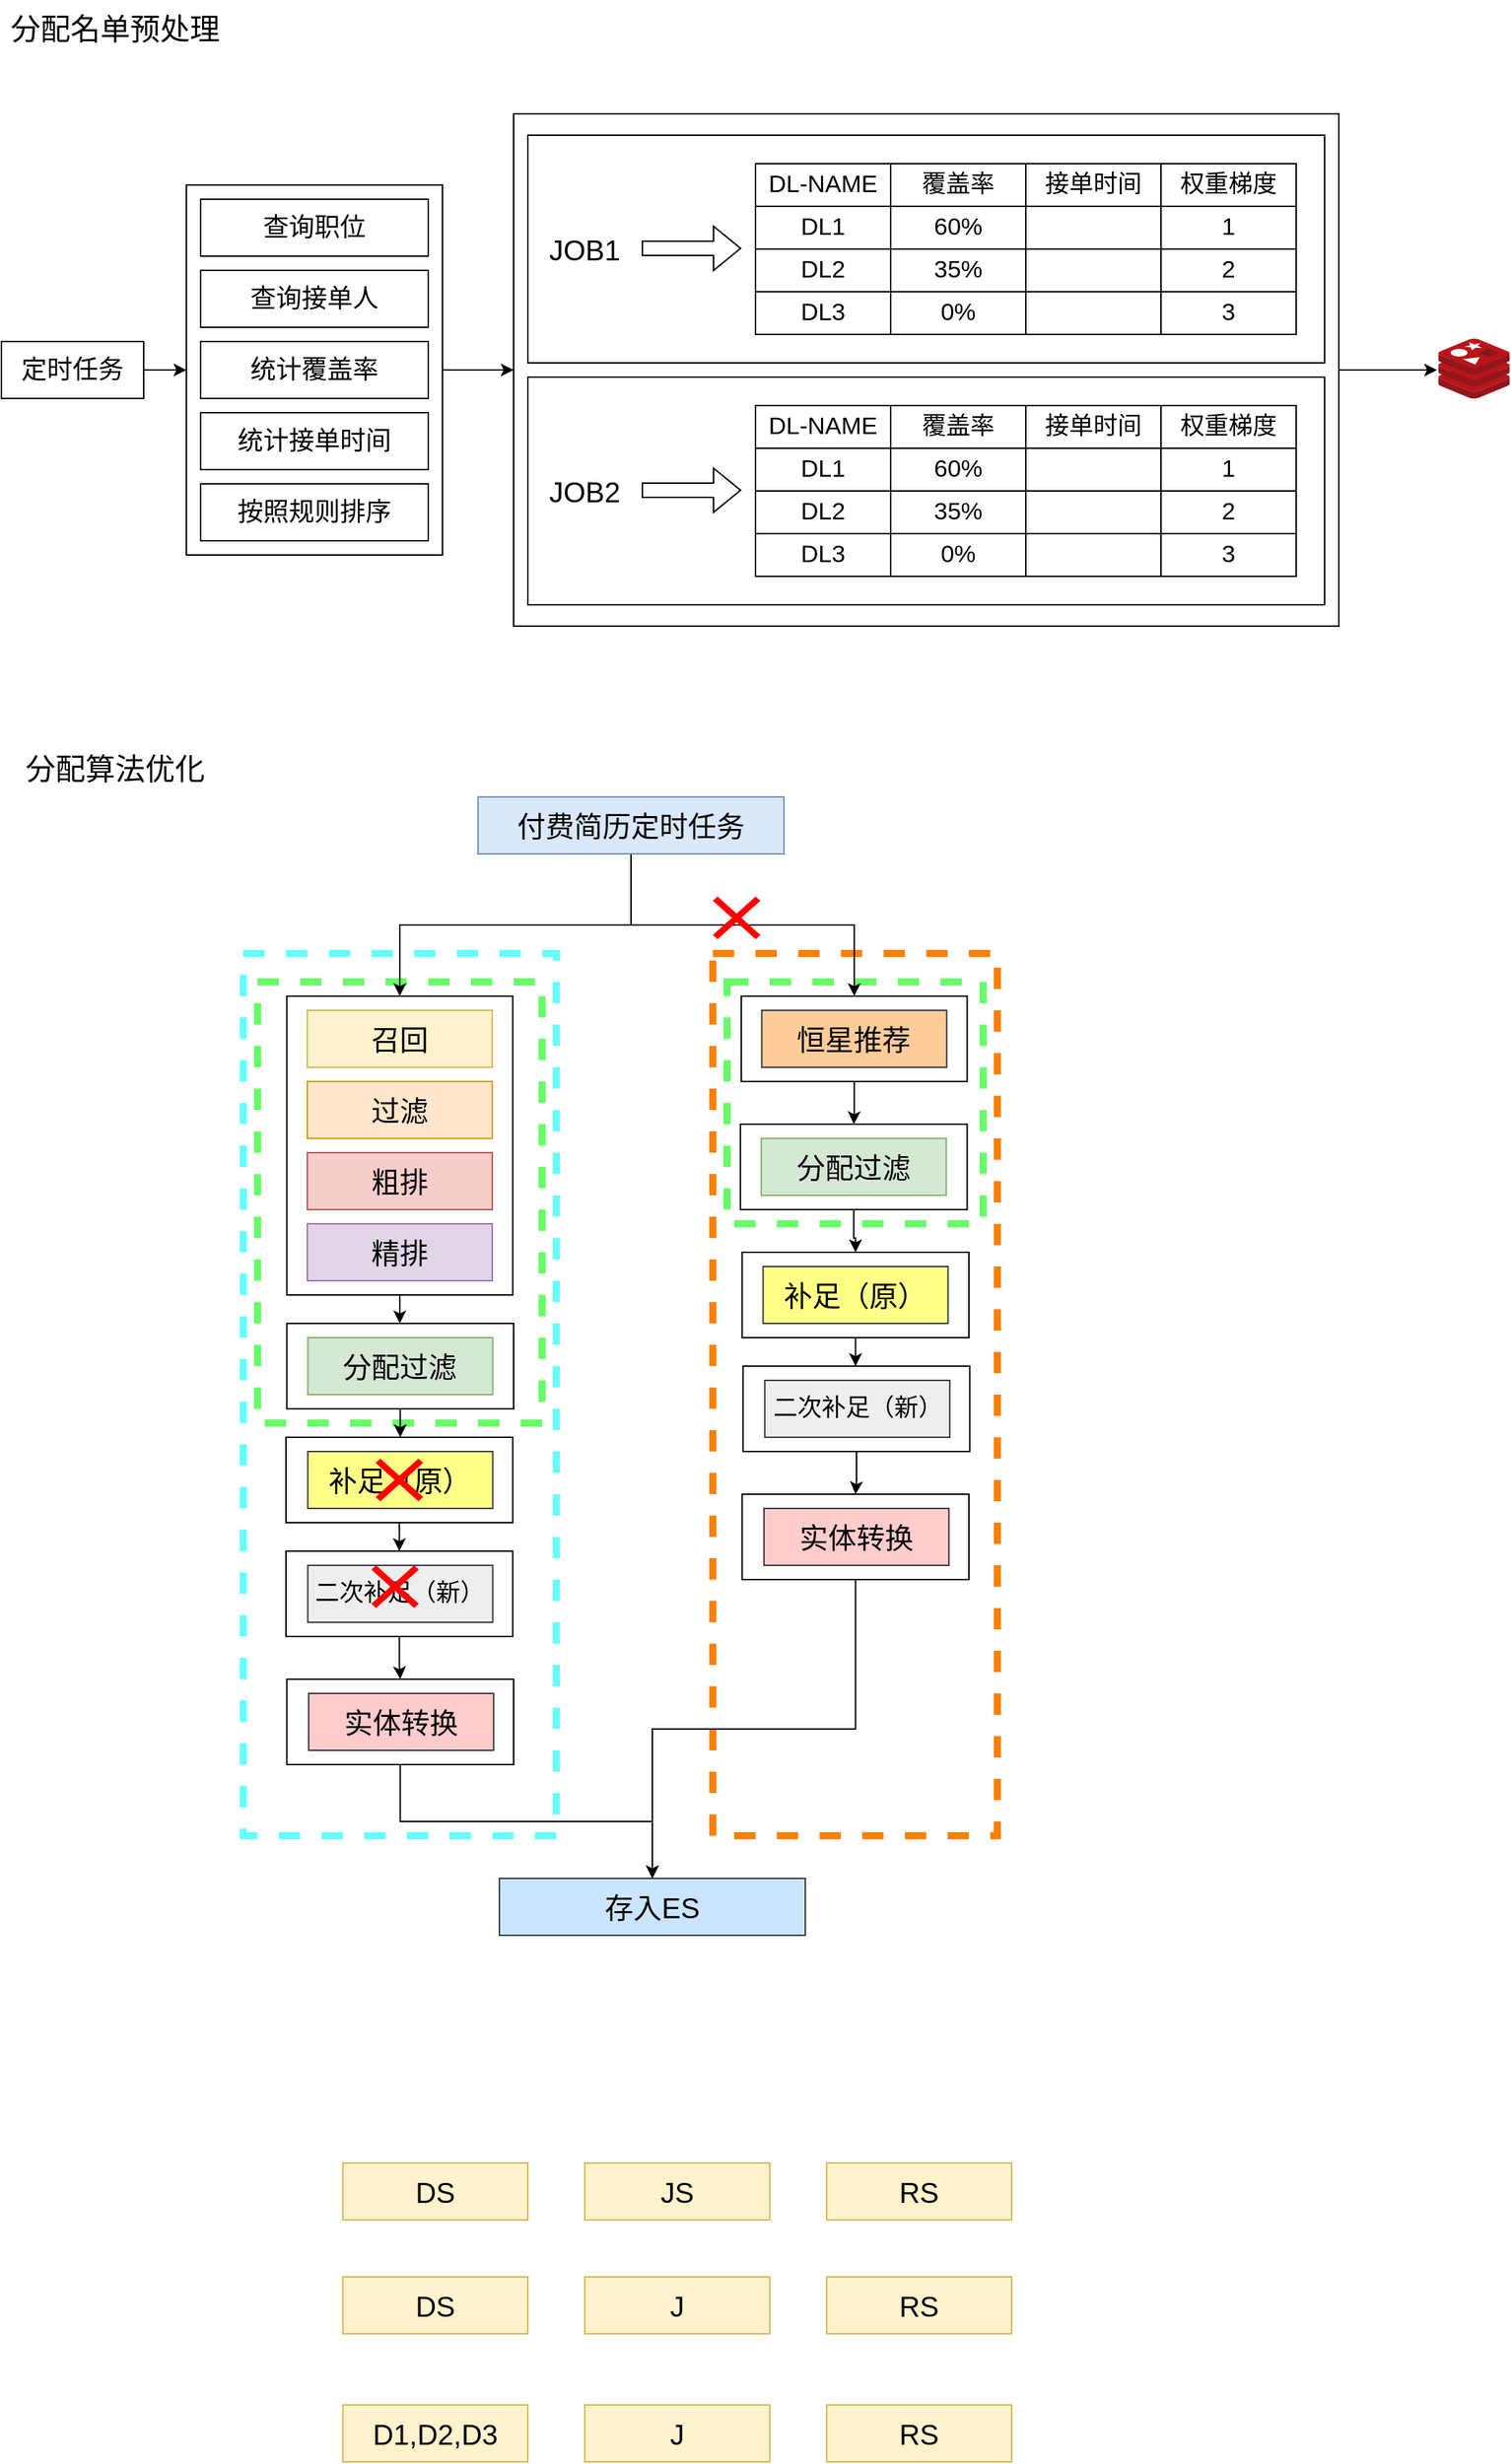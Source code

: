 <mxfile version="22.1.15" type="github">
  <diagram name="第 1 页" id="Q_Wd2wQ4jvAic-b9EHcg">
    <mxGraphModel dx="2234" dy="786" grid="1" gridSize="10" guides="1" tooltips="1" connect="1" arrows="1" fold="1" page="0" pageScale="1" pageWidth="827" pageHeight="1169" math="0" shadow="0">
      <root>
        <mxCell id="0" />
        <mxCell id="1" parent="0" />
        <mxCell id="gG6bIh2o6H1z2xXKk9VF-80" value="" style="rounded=0;whiteSpace=wrap;html=1;" parent="1" vertex="1">
          <mxGeometry x="-440" y="160" width="580" height="360" as="geometry" />
        </mxCell>
        <mxCell id="gG6bIh2o6H1z2xXKk9VF-23" value="" style="edgeStyle=orthogonalEdgeStyle;rounded=0;orthogonalLoop=1;jettySize=auto;html=1;" parent="1" source="gG6bIh2o6H1z2xXKk9VF-21" target="gG6bIh2o6H1z2xXKk9VF-22" edge="1">
          <mxGeometry relative="1" as="geometry" />
        </mxCell>
        <mxCell id="gG6bIh2o6H1z2xXKk9VF-21" value="定时任务" style="rounded=0;whiteSpace=wrap;html=1;fontSize=18;" parent="1" vertex="1">
          <mxGeometry x="-800" y="320" width="100" height="40" as="geometry" />
        </mxCell>
        <mxCell id="gG6bIh2o6H1z2xXKk9VF-84" style="edgeStyle=orthogonalEdgeStyle;rounded=0;orthogonalLoop=1;jettySize=auto;html=1;entryX=0;entryY=0.5;entryDx=0;entryDy=0;" parent="1" source="gG6bIh2o6H1z2xXKk9VF-22" target="gG6bIh2o6H1z2xXKk9VF-80" edge="1">
          <mxGeometry relative="1" as="geometry" />
        </mxCell>
        <mxCell id="gG6bIh2o6H1z2xXKk9VF-22" value="" style="rounded=0;whiteSpace=wrap;html=1;fontSize=18;" parent="1" vertex="1">
          <mxGeometry x="-670" y="210" width="180" height="260" as="geometry" />
        </mxCell>
        <mxCell id="gG6bIh2o6H1z2xXKk9VF-30" value="查询职位" style="rounded=0;whiteSpace=wrap;html=1;fontSize=18;" parent="1" vertex="1">
          <mxGeometry x="-660" y="220" width="160" height="40" as="geometry" />
        </mxCell>
        <mxCell id="gG6bIh2o6H1z2xXKk9VF-31" value="查询接单人" style="rounded=0;whiteSpace=wrap;html=1;fontSize=18;" parent="1" vertex="1">
          <mxGeometry x="-660" y="270" width="160" height="40" as="geometry" />
        </mxCell>
        <mxCell id="gG6bIh2o6H1z2xXKk9VF-32" value="统计覆盖率" style="rounded=0;whiteSpace=wrap;html=1;fontSize=18;" parent="1" vertex="1">
          <mxGeometry x="-660" y="320" width="160" height="40" as="geometry" />
        </mxCell>
        <mxCell id="gG6bIh2o6H1z2xXKk9VF-33" value="统计接单时间" style="rounded=0;whiteSpace=wrap;html=1;fontSize=18;" parent="1" vertex="1">
          <mxGeometry x="-660" y="370" width="160" height="40" as="geometry" />
        </mxCell>
        <mxCell id="gG6bIh2o6H1z2xXKk9VF-34" value="按照规则排序" style="rounded=0;whiteSpace=wrap;html=1;fontSize=18;" parent="1" vertex="1">
          <mxGeometry x="-660" y="420" width="160" height="40" as="geometry" />
        </mxCell>
        <mxCell id="gG6bIh2o6H1z2xXKk9VF-83" value="" style="group" parent="1" vertex="1" connectable="0">
          <mxGeometry x="-430" y="175" width="580" height="350" as="geometry" />
        </mxCell>
        <mxCell id="gG6bIh2o6H1z2xXKk9VF-58" value="" style="group" parent="gG6bIh2o6H1z2xXKk9VF-83" vertex="1" connectable="0">
          <mxGeometry width="580" height="350" as="geometry" />
        </mxCell>
        <mxCell id="gG6bIh2o6H1z2xXKk9VF-35" value="" style="rounded=0;whiteSpace=wrap;html=1;" parent="gG6bIh2o6H1z2xXKk9VF-58" vertex="1">
          <mxGeometry width="560" height="160" as="geometry" />
        </mxCell>
        <mxCell id="gG6bIh2o6H1z2xXKk9VF-19" value="" style="group" parent="gG6bIh2o6H1z2xXKk9VF-58" vertex="1" connectable="0">
          <mxGeometry x="160" y="20" width="380" height="120" as="geometry" />
        </mxCell>
        <mxCell id="gG6bIh2o6H1z2xXKk9VF-2" value="DL-NAME" style="rounded=0;whiteSpace=wrap;html=1;fontSize=17;" parent="gG6bIh2o6H1z2xXKk9VF-19" vertex="1">
          <mxGeometry width="95.0" height="30" as="geometry" />
        </mxCell>
        <mxCell id="gG6bIh2o6H1z2xXKk9VF-3" value="覆盖率" style="rounded=0;whiteSpace=wrap;html=1;fontSize=17;" parent="gG6bIh2o6H1z2xXKk9VF-19" vertex="1">
          <mxGeometry x="95.0" width="95.0" height="30" as="geometry" />
        </mxCell>
        <mxCell id="gG6bIh2o6H1z2xXKk9VF-4" value="接单时间" style="rounded=0;whiteSpace=wrap;html=1;fontSize=17;" parent="gG6bIh2o6H1z2xXKk9VF-19" vertex="1">
          <mxGeometry x="190.0" width="95.0" height="30" as="geometry" />
        </mxCell>
        <mxCell id="gG6bIh2o6H1z2xXKk9VF-5" value="权重梯度" style="rounded=0;whiteSpace=wrap;html=1;fontSize=17;" parent="gG6bIh2o6H1z2xXKk9VF-19" vertex="1">
          <mxGeometry x="285" width="95.0" height="30" as="geometry" />
        </mxCell>
        <mxCell id="gG6bIh2o6H1z2xXKk9VF-7" value="DL1" style="rounded=0;whiteSpace=wrap;html=1;fontSize=17;" parent="gG6bIh2o6H1z2xXKk9VF-19" vertex="1">
          <mxGeometry y="30" width="95.0" height="30" as="geometry" />
        </mxCell>
        <mxCell id="gG6bIh2o6H1z2xXKk9VF-8" value="60%" style="rounded=0;whiteSpace=wrap;html=1;fontSize=17;" parent="gG6bIh2o6H1z2xXKk9VF-19" vertex="1">
          <mxGeometry x="95.0" y="30" width="95.0" height="30" as="geometry" />
        </mxCell>
        <mxCell id="gG6bIh2o6H1z2xXKk9VF-9" value="" style="rounded=0;whiteSpace=wrap;html=1;fontSize=17;" parent="gG6bIh2o6H1z2xXKk9VF-19" vertex="1">
          <mxGeometry x="190.0" y="30" width="95.0" height="30" as="geometry" />
        </mxCell>
        <mxCell id="gG6bIh2o6H1z2xXKk9VF-10" value="1" style="rounded=0;whiteSpace=wrap;html=1;fontSize=17;" parent="gG6bIh2o6H1z2xXKk9VF-19" vertex="1">
          <mxGeometry x="285" y="30" width="95.0" height="30" as="geometry" />
        </mxCell>
        <mxCell id="gG6bIh2o6H1z2xXKk9VF-11" value="DL2" style="rounded=0;whiteSpace=wrap;html=1;fontSize=17;" parent="gG6bIh2o6H1z2xXKk9VF-19" vertex="1">
          <mxGeometry y="60" width="95.0" height="30" as="geometry" />
        </mxCell>
        <mxCell id="gG6bIh2o6H1z2xXKk9VF-12" value="35%" style="rounded=0;whiteSpace=wrap;html=1;fontSize=17;" parent="gG6bIh2o6H1z2xXKk9VF-19" vertex="1">
          <mxGeometry x="95.0" y="60" width="95.0" height="30" as="geometry" />
        </mxCell>
        <mxCell id="gG6bIh2o6H1z2xXKk9VF-13" value="" style="rounded=0;whiteSpace=wrap;html=1;fontSize=17;" parent="gG6bIh2o6H1z2xXKk9VF-19" vertex="1">
          <mxGeometry x="190" y="60" width="95" height="30" as="geometry" />
        </mxCell>
        <mxCell id="gG6bIh2o6H1z2xXKk9VF-14" value="2" style="rounded=0;whiteSpace=wrap;html=1;fontSize=17;" parent="gG6bIh2o6H1z2xXKk9VF-19" vertex="1">
          <mxGeometry x="285" y="60" width="95.0" height="30" as="geometry" />
        </mxCell>
        <mxCell id="gG6bIh2o6H1z2xXKk9VF-15" value="DL3" style="rounded=0;whiteSpace=wrap;html=1;fontSize=17;" parent="gG6bIh2o6H1z2xXKk9VF-19" vertex="1">
          <mxGeometry y="90" width="95.0" height="30" as="geometry" />
        </mxCell>
        <mxCell id="gG6bIh2o6H1z2xXKk9VF-16" value="0%" style="rounded=0;whiteSpace=wrap;html=1;fontSize=17;" parent="gG6bIh2o6H1z2xXKk9VF-19" vertex="1">
          <mxGeometry x="95.0" y="90" width="95.0" height="30" as="geometry" />
        </mxCell>
        <mxCell id="gG6bIh2o6H1z2xXKk9VF-17" value="" style="rounded=0;whiteSpace=wrap;html=1;fontSize=17;" parent="gG6bIh2o6H1z2xXKk9VF-19" vertex="1">
          <mxGeometry x="190.0" y="90" width="95.0" height="30" as="geometry" />
        </mxCell>
        <mxCell id="gG6bIh2o6H1z2xXKk9VF-18" value="3" style="rounded=0;whiteSpace=wrap;html=1;fontSize=17;" parent="gG6bIh2o6H1z2xXKk9VF-19" vertex="1">
          <mxGeometry x="285" y="90" width="95.0" height="30" as="geometry" />
        </mxCell>
        <mxCell id="gG6bIh2o6H1z2xXKk9VF-36" value="JOB1" style="text;html=1;strokeColor=none;fillColor=none;align=center;verticalAlign=middle;whiteSpace=wrap;rounded=0;fontSize=20;" parent="gG6bIh2o6H1z2xXKk9VF-58" vertex="1">
          <mxGeometry x="10" y="65" width="60" height="30" as="geometry" />
        </mxCell>
        <mxCell id="gG6bIh2o6H1z2xXKk9VF-37" value="" style="shape=flexArrow;endArrow=classic;html=1;rounded=0;entryX=0.321;entryY=0.594;entryDx=0;entryDy=0;entryPerimeter=0;" parent="gG6bIh2o6H1z2xXKk9VF-58" edge="1">
          <mxGeometry width="50" height="50" relative="1" as="geometry">
            <mxPoint x="80" y="79.5" as="sourcePoint" />
            <mxPoint x="150.01" y="79.54" as="targetPoint" />
          </mxGeometry>
        </mxCell>
        <mxCell id="gG6bIh2o6H1z2xXKk9VF-59" value="" style="group" parent="gG6bIh2o6H1z2xXKk9VF-83" vertex="1" connectable="0">
          <mxGeometry y="170" width="560" height="160" as="geometry" />
        </mxCell>
        <mxCell id="gG6bIh2o6H1z2xXKk9VF-60" value="" style="rounded=0;whiteSpace=wrap;html=1;" parent="gG6bIh2o6H1z2xXKk9VF-59" vertex="1">
          <mxGeometry width="560" height="160" as="geometry" />
        </mxCell>
        <mxCell id="gG6bIh2o6H1z2xXKk9VF-61" value="" style="group" parent="gG6bIh2o6H1z2xXKk9VF-59" vertex="1" connectable="0">
          <mxGeometry x="160" y="20" width="380" height="120" as="geometry" />
        </mxCell>
        <mxCell id="gG6bIh2o6H1z2xXKk9VF-62" value="DL-NAME" style="rounded=0;whiteSpace=wrap;html=1;fontSize=17;" parent="gG6bIh2o6H1z2xXKk9VF-61" vertex="1">
          <mxGeometry width="95.0" height="30" as="geometry" />
        </mxCell>
        <mxCell id="gG6bIh2o6H1z2xXKk9VF-63" value="覆盖率" style="rounded=0;whiteSpace=wrap;html=1;fontSize=17;" parent="gG6bIh2o6H1z2xXKk9VF-61" vertex="1">
          <mxGeometry x="95.0" width="95.0" height="30" as="geometry" />
        </mxCell>
        <mxCell id="gG6bIh2o6H1z2xXKk9VF-64" value="接单时间" style="rounded=0;whiteSpace=wrap;html=1;fontSize=17;" parent="gG6bIh2o6H1z2xXKk9VF-61" vertex="1">
          <mxGeometry x="190.0" width="95.0" height="30" as="geometry" />
        </mxCell>
        <mxCell id="gG6bIh2o6H1z2xXKk9VF-65" value="权重梯度" style="rounded=0;whiteSpace=wrap;html=1;fontSize=17;" parent="gG6bIh2o6H1z2xXKk9VF-61" vertex="1">
          <mxGeometry x="285" width="95.0" height="30" as="geometry" />
        </mxCell>
        <mxCell id="gG6bIh2o6H1z2xXKk9VF-66" value="DL1" style="rounded=0;whiteSpace=wrap;html=1;fontSize=17;" parent="gG6bIh2o6H1z2xXKk9VF-61" vertex="1">
          <mxGeometry y="30" width="95.0" height="30" as="geometry" />
        </mxCell>
        <mxCell id="gG6bIh2o6H1z2xXKk9VF-67" value="60%" style="rounded=0;whiteSpace=wrap;html=1;fontSize=17;" parent="gG6bIh2o6H1z2xXKk9VF-61" vertex="1">
          <mxGeometry x="95.0" y="30" width="95.0" height="30" as="geometry" />
        </mxCell>
        <mxCell id="gG6bIh2o6H1z2xXKk9VF-68" value="" style="rounded=0;whiteSpace=wrap;html=1;fontSize=17;" parent="gG6bIh2o6H1z2xXKk9VF-61" vertex="1">
          <mxGeometry x="190.0" y="30" width="95.0" height="30" as="geometry" />
        </mxCell>
        <mxCell id="gG6bIh2o6H1z2xXKk9VF-69" value="1" style="rounded=0;whiteSpace=wrap;html=1;fontSize=17;" parent="gG6bIh2o6H1z2xXKk9VF-61" vertex="1">
          <mxGeometry x="285" y="30" width="95.0" height="30" as="geometry" />
        </mxCell>
        <mxCell id="gG6bIh2o6H1z2xXKk9VF-70" value="DL2" style="rounded=0;whiteSpace=wrap;html=1;fontSize=17;" parent="gG6bIh2o6H1z2xXKk9VF-61" vertex="1">
          <mxGeometry y="60" width="95.0" height="30" as="geometry" />
        </mxCell>
        <mxCell id="gG6bIh2o6H1z2xXKk9VF-71" value="35%" style="rounded=0;whiteSpace=wrap;html=1;fontSize=17;" parent="gG6bIh2o6H1z2xXKk9VF-61" vertex="1">
          <mxGeometry x="95.0" y="60" width="95.0" height="30" as="geometry" />
        </mxCell>
        <mxCell id="gG6bIh2o6H1z2xXKk9VF-72" value="" style="rounded=0;whiteSpace=wrap;html=1;fontSize=17;" parent="gG6bIh2o6H1z2xXKk9VF-61" vertex="1">
          <mxGeometry x="190" y="60" width="95" height="30" as="geometry" />
        </mxCell>
        <mxCell id="gG6bIh2o6H1z2xXKk9VF-73" value="2" style="rounded=0;whiteSpace=wrap;html=1;fontSize=17;" parent="gG6bIh2o6H1z2xXKk9VF-61" vertex="1">
          <mxGeometry x="285" y="60" width="95.0" height="30" as="geometry" />
        </mxCell>
        <mxCell id="gG6bIh2o6H1z2xXKk9VF-74" value="DL3" style="rounded=0;whiteSpace=wrap;html=1;fontSize=17;" parent="gG6bIh2o6H1z2xXKk9VF-61" vertex="1">
          <mxGeometry y="90" width="95.0" height="30" as="geometry" />
        </mxCell>
        <mxCell id="gG6bIh2o6H1z2xXKk9VF-75" value="0%" style="rounded=0;whiteSpace=wrap;html=1;fontSize=17;" parent="gG6bIh2o6H1z2xXKk9VF-61" vertex="1">
          <mxGeometry x="95.0" y="90" width="95.0" height="30" as="geometry" />
        </mxCell>
        <mxCell id="gG6bIh2o6H1z2xXKk9VF-76" value="" style="rounded=0;whiteSpace=wrap;html=1;fontSize=17;" parent="gG6bIh2o6H1z2xXKk9VF-61" vertex="1">
          <mxGeometry x="190.0" y="90" width="95.0" height="30" as="geometry" />
        </mxCell>
        <mxCell id="gG6bIh2o6H1z2xXKk9VF-77" value="3" style="rounded=0;whiteSpace=wrap;html=1;fontSize=17;" parent="gG6bIh2o6H1z2xXKk9VF-61" vertex="1">
          <mxGeometry x="285" y="90" width="95.0" height="30" as="geometry" />
        </mxCell>
        <mxCell id="gG6bIh2o6H1z2xXKk9VF-78" value="JOB2" style="text;html=1;strokeColor=none;fillColor=none;align=center;verticalAlign=middle;whiteSpace=wrap;rounded=0;fontSize=20;" parent="gG6bIh2o6H1z2xXKk9VF-59" vertex="1">
          <mxGeometry x="10" y="65" width="60" height="30" as="geometry" />
        </mxCell>
        <mxCell id="gG6bIh2o6H1z2xXKk9VF-79" value="" style="shape=flexArrow;endArrow=classic;html=1;rounded=0;entryX=0.321;entryY=0.594;entryDx=0;entryDy=0;entryPerimeter=0;" parent="gG6bIh2o6H1z2xXKk9VF-59" edge="1">
          <mxGeometry width="50" height="50" relative="1" as="geometry">
            <mxPoint x="80" y="79.5" as="sourcePoint" />
            <mxPoint x="150.01" y="79.54" as="targetPoint" />
          </mxGeometry>
        </mxCell>
        <mxCell id="gG6bIh2o6H1z2xXKk9VF-87" value="" style="image;sketch=0;aspect=fixed;html=1;points=[];align=center;fontSize=12;image=img/lib/mscae/Cache_Redis_Product.svg;" parent="1" vertex="1">
          <mxGeometry x="210" y="318" width="50" height="42" as="geometry" />
        </mxCell>
        <mxCell id="gG6bIh2o6H1z2xXKk9VF-89" style="edgeStyle=orthogonalEdgeStyle;rounded=0;orthogonalLoop=1;jettySize=auto;html=1;entryX=-0.02;entryY=0.524;entryDx=0;entryDy=0;entryPerimeter=0;" parent="1" source="gG6bIh2o6H1z2xXKk9VF-80" target="gG6bIh2o6H1z2xXKk9VF-87" edge="1">
          <mxGeometry relative="1" as="geometry" />
        </mxCell>
        <mxCell id="gG6bIh2o6H1z2xXKk9VF-91" value="分配名单预处理" style="text;html=1;strokeColor=none;fillColor=none;align=center;verticalAlign=middle;whiteSpace=wrap;rounded=0;fontSize=21;" parent="1" vertex="1">
          <mxGeometry x="-800" y="80" width="160" height="40" as="geometry" />
        </mxCell>
        <mxCell id="gG6bIh2o6H1z2xXKk9VF-92" value="分配算法优化" style="text;html=1;strokeColor=none;fillColor=none;align=center;verticalAlign=middle;whiteSpace=wrap;rounded=0;fontSize=21;" parent="1" vertex="1">
          <mxGeometry x="-800" y="600" width="160" height="40" as="geometry" />
        </mxCell>
        <mxCell id="gG6bIh2o6H1z2xXKk9VF-93" value="" style="rounded=0;whiteSpace=wrap;html=1;fontSize=20;dashed=1;strokeWidth=5;strokeColor=#FF8000;" parent="1" vertex="1">
          <mxGeometry x="-300" y="750" width="200" height="620" as="geometry" />
        </mxCell>
        <mxCell id="gG6bIh2o6H1z2xXKk9VF-94" value="" style="rounded=0;whiteSpace=wrap;html=1;fontSize=20;dashed=1;strokeWidth=5;strokeColor=#66FF66;" parent="1" vertex="1">
          <mxGeometry x="-290" y="770" width="180" height="170" as="geometry" />
        </mxCell>
        <mxCell id="gG6bIh2o6H1z2xXKk9VF-95" value="" style="rounded=0;whiteSpace=wrap;html=1;fontSize=20;dashed=1;strokeWidth=5;strokeColor=#66FFFF;" parent="1" vertex="1">
          <mxGeometry x="-630" y="750" width="220" height="620" as="geometry" />
        </mxCell>
        <mxCell id="gG6bIh2o6H1z2xXKk9VF-96" value="" style="rounded=0;whiteSpace=wrap;html=1;fontSize=20;dashed=1;strokeWidth=5;strokeColor=#66FF66;" parent="1" vertex="1">
          <mxGeometry x="-620" y="770" width="200" height="310" as="geometry" />
        </mxCell>
        <mxCell id="gG6bIh2o6H1z2xXKk9VF-97" style="edgeStyle=orthogonalEdgeStyle;rounded=0;orthogonalLoop=1;jettySize=auto;html=1;entryX=0.5;entryY=0;entryDx=0;entryDy=0;fontSize=20;" parent="1" source="gG6bIh2o6H1z2xXKk9VF-99" target="gG6bIh2o6H1z2xXKk9VF-101" edge="1">
          <mxGeometry relative="1" as="geometry" />
        </mxCell>
        <mxCell id="gG6bIh2o6H1z2xXKk9VF-98" style="edgeStyle=orthogonalEdgeStyle;rounded=0;orthogonalLoop=1;jettySize=auto;html=1;fontSize=20;" parent="1" source="gG6bIh2o6H1z2xXKk9VF-99" target="gG6bIh2o6H1z2xXKk9VF-110" edge="1">
          <mxGeometry relative="1" as="geometry" />
        </mxCell>
        <mxCell id="gG6bIh2o6H1z2xXKk9VF-99" value="付费简历定时任务" style="rounded=0;whiteSpace=wrap;html=1;fontSize=20;fillColor=#dae8fc;strokeColor=#6c8ebf;" parent="1" vertex="1">
          <mxGeometry x="-465" y="640" width="215" height="40" as="geometry" />
        </mxCell>
        <mxCell id="gG6bIh2o6H1z2xXKk9VF-100" style="edgeStyle=orthogonalEdgeStyle;rounded=0;orthogonalLoop=1;jettySize=auto;html=1;fontSize=20;" parent="1" source="gG6bIh2o6H1z2xXKk9VF-101" target="gG6bIh2o6H1z2xXKk9VF-107" edge="1">
          <mxGeometry relative="1" as="geometry" />
        </mxCell>
        <mxCell id="gG6bIh2o6H1z2xXKk9VF-101" value="" style="rounded=0;whiteSpace=wrap;html=1;fontSize=20;" parent="1" vertex="1">
          <mxGeometry x="-599.37" y="780" width="158.75" height="210" as="geometry" />
        </mxCell>
        <mxCell id="gG6bIh2o6H1z2xXKk9VF-102" value="召回" style="rounded=0;whiteSpace=wrap;html=1;fontSize=20;fillColor=#fff2cc;strokeColor=#d6b656;" parent="1" vertex="1">
          <mxGeometry x="-584.99" y="790" width="130" height="40" as="geometry" />
        </mxCell>
        <mxCell id="gG6bIh2o6H1z2xXKk9VF-103" value="过滤" style="rounded=0;whiteSpace=wrap;html=1;fontSize=20;fillColor=#ffe6cc;strokeColor=#d79b00;" parent="1" vertex="1">
          <mxGeometry x="-584.99" y="840" width="130" height="40" as="geometry" />
        </mxCell>
        <mxCell id="gG6bIh2o6H1z2xXKk9VF-104" value="粗排" style="rounded=0;whiteSpace=wrap;html=1;fontSize=20;fillColor=#f8cecc;strokeColor=#b85450;" parent="1" vertex="1">
          <mxGeometry x="-584.99" y="890" width="130" height="40" as="geometry" />
        </mxCell>
        <mxCell id="gG6bIh2o6H1z2xXKk9VF-105" value="精排" style="rounded=0;whiteSpace=wrap;html=1;fontSize=20;fillColor=#e1d5e7;strokeColor=#9673a6;" parent="1" vertex="1">
          <mxGeometry x="-585" y="940" width="130" height="40" as="geometry" />
        </mxCell>
        <mxCell id="gG6bIh2o6H1z2xXKk9VF-106" value="" style="edgeStyle=orthogonalEdgeStyle;rounded=0;orthogonalLoop=1;jettySize=auto;html=1;fontSize=20;" parent="1" source="gG6bIh2o6H1z2xXKk9VF-107" target="gG6bIh2o6H1z2xXKk9VF-116" edge="1">
          <mxGeometry relative="1" as="geometry" />
        </mxCell>
        <mxCell id="gG6bIh2o6H1z2xXKk9VF-107" value="" style="rounded=0;whiteSpace=wrap;html=1;fontSize=20;" parent="1" vertex="1">
          <mxGeometry x="-599.37" y="1010" width="159.37" height="60" as="geometry" />
        </mxCell>
        <mxCell id="gG6bIh2o6H1z2xXKk9VF-108" value="分配过滤" style="rounded=0;whiteSpace=wrap;html=1;fontSize=20;fillColor=#d5e8d4;strokeColor=#82b366;" parent="1" vertex="1">
          <mxGeometry x="-584.68" y="1020" width="130" height="40" as="geometry" />
        </mxCell>
        <mxCell id="gG6bIh2o6H1z2xXKk9VF-109" style="edgeStyle=orthogonalEdgeStyle;rounded=0;orthogonalLoop=1;jettySize=auto;html=1;fontSize=20;" parent="1" source="gG6bIh2o6H1z2xXKk9VF-110" target="gG6bIh2o6H1z2xXKk9VF-113" edge="1">
          <mxGeometry relative="1" as="geometry" />
        </mxCell>
        <mxCell id="gG6bIh2o6H1z2xXKk9VF-110" value="" style="rounded=0;whiteSpace=wrap;html=1;fontSize=20;" parent="1" vertex="1">
          <mxGeometry x="-280" y="780" width="158.75" height="60" as="geometry" />
        </mxCell>
        <mxCell id="gG6bIh2o6H1z2xXKk9VF-111" value="恒星推荐" style="rounded=0;whiteSpace=wrap;html=1;fontSize=20;fillColor=#ffcc99;strokeColor=#36393d;" parent="1" vertex="1">
          <mxGeometry x="-265.62" y="790" width="130" height="40" as="geometry" />
        </mxCell>
        <mxCell id="gG6bIh2o6H1z2xXKk9VF-112" value="" style="edgeStyle=orthogonalEdgeStyle;rounded=0;orthogonalLoop=1;jettySize=auto;html=1;fontSize=20;" parent="1" source="gG6bIh2o6H1z2xXKk9VF-113" target="gG6bIh2o6H1z2xXKk9VF-119" edge="1">
          <mxGeometry relative="1" as="geometry" />
        </mxCell>
        <mxCell id="gG6bIh2o6H1z2xXKk9VF-113" value="" style="rounded=0;whiteSpace=wrap;html=1;fontSize=20;" parent="1" vertex="1">
          <mxGeometry x="-280.62" y="870" width="159.37" height="60" as="geometry" />
        </mxCell>
        <mxCell id="gG6bIh2o6H1z2xXKk9VF-114" value="分配过滤" style="rounded=0;whiteSpace=wrap;html=1;fontSize=20;fillColor=#d5e8d4;strokeColor=#82b366;" parent="1" vertex="1">
          <mxGeometry x="-265.93" y="880" width="130" height="40" as="geometry" />
        </mxCell>
        <mxCell id="gG6bIh2o6H1z2xXKk9VF-115" style="edgeStyle=orthogonalEdgeStyle;rounded=0;orthogonalLoop=1;jettySize=auto;html=1;fontSize=20;" parent="1" source="gG6bIh2o6H1z2xXKk9VF-116" target="gG6bIh2o6H1z2xXKk9VF-129" edge="1">
          <mxGeometry relative="1" as="geometry" />
        </mxCell>
        <mxCell id="gG6bIh2o6H1z2xXKk9VF-116" value="" style="rounded=0;whiteSpace=wrap;html=1;fontSize=20;" parent="1" vertex="1">
          <mxGeometry x="-599.99" y="1090" width="159.37" height="60" as="geometry" />
        </mxCell>
        <mxCell id="gG6bIh2o6H1z2xXKk9VF-117" value="补足（原）" style="rounded=0;whiteSpace=wrap;html=1;fontSize=20;fillColor=#ffff88;strokeColor=#36393d;" parent="1" vertex="1">
          <mxGeometry x="-584.68" y="1100" width="130" height="40" as="geometry" />
        </mxCell>
        <mxCell id="gG6bIh2o6H1z2xXKk9VF-118" style="edgeStyle=orthogonalEdgeStyle;rounded=0;orthogonalLoop=1;jettySize=auto;html=1;entryX=0.5;entryY=0;entryDx=0;entryDy=0;fontSize=20;" parent="1" source="gG6bIh2o6H1z2xXKk9VF-119" target="gG6bIh2o6H1z2xXKk9VF-132" edge="1">
          <mxGeometry relative="1" as="geometry" />
        </mxCell>
        <mxCell id="gG6bIh2o6H1z2xXKk9VF-119" value="" style="rounded=0;whiteSpace=wrap;html=1;fontSize=20;" parent="1" vertex="1">
          <mxGeometry x="-279.37" y="960" width="159.37" height="60" as="geometry" />
        </mxCell>
        <mxCell id="gG6bIh2o6H1z2xXKk9VF-120" value="补足（原）" style="rounded=0;whiteSpace=wrap;html=1;fontSize=20;fillColor=#ffff88;strokeColor=#36393d;" parent="1" vertex="1">
          <mxGeometry x="-264.68" y="970" width="130" height="40" as="geometry" />
        </mxCell>
        <mxCell id="gG6bIh2o6H1z2xXKk9VF-121" value="存入ES" style="rounded=0;whiteSpace=wrap;html=1;fontSize=20;fillColor=#cce5ff;strokeColor=#36393d;" parent="1" vertex="1">
          <mxGeometry x="-450" y="1400" width="215" height="40" as="geometry" />
        </mxCell>
        <mxCell id="gG6bIh2o6H1z2xXKk9VF-122" style="edgeStyle=orthogonalEdgeStyle;rounded=0;orthogonalLoop=1;jettySize=auto;html=1;entryX=0.5;entryY=0;entryDx=0;entryDy=0;fontSize=20;" parent="1" source="gG6bIh2o6H1z2xXKk9VF-123" target="gG6bIh2o6H1z2xXKk9VF-121" edge="1">
          <mxGeometry relative="1" as="geometry" />
        </mxCell>
        <mxCell id="gG6bIh2o6H1z2xXKk9VF-123" value="" style="rounded=0;whiteSpace=wrap;html=1;fontSize=20;" parent="1" vertex="1">
          <mxGeometry x="-599.37" y="1260" width="159.37" height="60" as="geometry" />
        </mxCell>
        <mxCell id="gG6bIh2o6H1z2xXKk9VF-124" value="实体转换" style="rounded=0;whiteSpace=wrap;html=1;fontSize=20;fillColor=#ffcccc;strokeColor=#36393d;" parent="1" vertex="1">
          <mxGeometry x="-584.06" y="1270" width="130" height="40" as="geometry" />
        </mxCell>
        <mxCell id="gG6bIh2o6H1z2xXKk9VF-125" style="edgeStyle=orthogonalEdgeStyle;rounded=0;orthogonalLoop=1;jettySize=auto;html=1;fontSize=20;" parent="1" source="gG6bIh2o6H1z2xXKk9VF-126" target="gG6bIh2o6H1z2xXKk9VF-121" edge="1">
          <mxGeometry relative="1" as="geometry" />
        </mxCell>
        <mxCell id="gG6bIh2o6H1z2xXKk9VF-126" value="" style="rounded=0;whiteSpace=wrap;html=1;fontSize=20;" parent="1" vertex="1">
          <mxGeometry x="-279.37" y="1130" width="159.37" height="60" as="geometry" />
        </mxCell>
        <mxCell id="gG6bIh2o6H1z2xXKk9VF-127" value="实体转换" style="rounded=0;whiteSpace=wrap;html=1;fontSize=20;fillColor=#ffcccc;strokeColor=#36393d;" parent="1" vertex="1">
          <mxGeometry x="-264.06" y="1140" width="130" height="40" as="geometry" />
        </mxCell>
        <mxCell id="gG6bIh2o6H1z2xXKk9VF-128" style="edgeStyle=orthogonalEdgeStyle;rounded=0;orthogonalLoop=1;jettySize=auto;html=1;entryX=0.5;entryY=0;entryDx=0;entryDy=0;fontSize=20;" parent="1" source="gG6bIh2o6H1z2xXKk9VF-129" target="gG6bIh2o6H1z2xXKk9VF-123" edge="1">
          <mxGeometry relative="1" as="geometry" />
        </mxCell>
        <mxCell id="gG6bIh2o6H1z2xXKk9VF-129" value="" style="rounded=0;whiteSpace=wrap;html=1;fontSize=20;" parent="1" vertex="1">
          <mxGeometry x="-600.0" y="1170" width="159.37" height="60" as="geometry" />
        </mxCell>
        <mxCell id="gG6bIh2o6H1z2xXKk9VF-130" value="二次补足（新）" style="rounded=0;whiteSpace=wrap;html=1;fontSize=17;fillColor=#eeeeee;strokeColor=#36393d;" parent="1" vertex="1">
          <mxGeometry x="-584.69" y="1180" width="130" height="40" as="geometry" />
        </mxCell>
        <mxCell id="gG6bIh2o6H1z2xXKk9VF-131" style="edgeStyle=orthogonalEdgeStyle;rounded=0;orthogonalLoop=1;jettySize=auto;html=1;entryX=0.5;entryY=0;entryDx=0;entryDy=0;fontSize=20;" parent="1" source="gG6bIh2o6H1z2xXKk9VF-132" target="gG6bIh2o6H1z2xXKk9VF-126" edge="1">
          <mxGeometry relative="1" as="geometry" />
        </mxCell>
        <mxCell id="gG6bIh2o6H1z2xXKk9VF-132" value="" style="rounded=0;whiteSpace=wrap;html=1;fontSize=20;" parent="1" vertex="1">
          <mxGeometry x="-278.75" y="1040" width="159.37" height="60" as="geometry" />
        </mxCell>
        <mxCell id="gG6bIh2o6H1z2xXKk9VF-133" value="二次补足（新）" style="rounded=0;whiteSpace=wrap;html=1;fontSize=17;fillColor=#eeeeee;strokeColor=#36393d;" parent="1" vertex="1">
          <mxGeometry x="-263.44" y="1050" width="130" height="40" as="geometry" />
        </mxCell>
        <mxCell id="gG6bIh2o6H1z2xXKk9VF-134" value="" style="shape=mxgraph.mockup.markup.redX;fillColor=#ff0000;html=1;shadow=0;whiteSpace=wrap;strokeColor=none;" parent="1" vertex="1">
          <mxGeometry x="-300" y="710" width="33.44" height="30" as="geometry" />
        </mxCell>
        <mxCell id="gG6bIh2o6H1z2xXKk9VF-137" value="" style="shape=mxgraph.mockup.markup.redX;fillColor=#ff0000;html=1;shadow=0;whiteSpace=wrap;strokeColor=none;" parent="1" vertex="1">
          <mxGeometry x="-537.02" y="1105" width="33.44" height="30" as="geometry" />
        </mxCell>
        <mxCell id="gG6bIh2o6H1z2xXKk9VF-138" value="" style="shape=mxgraph.mockup.markup.redX;fillColor=#ff0000;html=1;shadow=0;whiteSpace=wrap;strokeColor=none;" parent="1" vertex="1">
          <mxGeometry x="-540" y="1180" width="33.44" height="30" as="geometry" />
        </mxCell>
        <mxCell id="OqOoeQQk9TxblI81rJHQ-2" value="DS" style="rounded=0;whiteSpace=wrap;html=1;fontSize=20;fillColor=#fff2cc;strokeColor=#d6b656;" vertex="1" parent="1">
          <mxGeometry x="-560" y="1600" width="130" height="40" as="geometry" />
        </mxCell>
        <mxCell id="OqOoeQQk9TxblI81rJHQ-3" value="JS" style="rounded=0;whiteSpace=wrap;html=1;fontSize=20;fillColor=#fff2cc;strokeColor=#d6b656;" vertex="1" parent="1">
          <mxGeometry x="-390" y="1600" width="130" height="40" as="geometry" />
        </mxCell>
        <mxCell id="OqOoeQQk9TxblI81rJHQ-6" value="RS" style="rounded=0;whiteSpace=wrap;html=1;fontSize=20;fillColor=#fff2cc;strokeColor=#d6b656;" vertex="1" parent="1">
          <mxGeometry x="-220" y="1600" width="130" height="40" as="geometry" />
        </mxCell>
        <mxCell id="OqOoeQQk9TxblI81rJHQ-10" value="DS" style="rounded=0;whiteSpace=wrap;html=1;fontSize=20;fillColor=#fff2cc;strokeColor=#d6b656;" vertex="1" parent="1">
          <mxGeometry x="-560" y="1680" width="130" height="40" as="geometry" />
        </mxCell>
        <mxCell id="OqOoeQQk9TxblI81rJHQ-11" value="J" style="rounded=0;whiteSpace=wrap;html=1;fontSize=20;fillColor=#fff2cc;strokeColor=#d6b656;" vertex="1" parent="1">
          <mxGeometry x="-390" y="1680" width="130" height="40" as="geometry" />
        </mxCell>
        <mxCell id="OqOoeQQk9TxblI81rJHQ-12" value="RS" style="rounded=0;whiteSpace=wrap;html=1;fontSize=20;fillColor=#fff2cc;strokeColor=#d6b656;" vertex="1" parent="1">
          <mxGeometry x="-220" y="1680" width="130" height="40" as="geometry" />
        </mxCell>
        <mxCell id="OqOoeQQk9TxblI81rJHQ-13" value="D1,D2,D3" style="rounded=0;whiteSpace=wrap;html=1;fontSize=20;fillColor=#fff2cc;strokeColor=#d6b656;" vertex="1" parent="1">
          <mxGeometry x="-560" y="1770" width="130" height="40" as="geometry" />
        </mxCell>
        <mxCell id="OqOoeQQk9TxblI81rJHQ-14" value="J" style="rounded=0;whiteSpace=wrap;html=1;fontSize=20;fillColor=#fff2cc;strokeColor=#d6b656;" vertex="1" parent="1">
          <mxGeometry x="-390" y="1770" width="130" height="40" as="geometry" />
        </mxCell>
        <mxCell id="OqOoeQQk9TxblI81rJHQ-15" value="RS" style="rounded=0;whiteSpace=wrap;html=1;fontSize=20;fillColor=#fff2cc;strokeColor=#d6b656;" vertex="1" parent="1">
          <mxGeometry x="-220" y="1770" width="130" height="40" as="geometry" />
        </mxCell>
      </root>
    </mxGraphModel>
  </diagram>
</mxfile>
